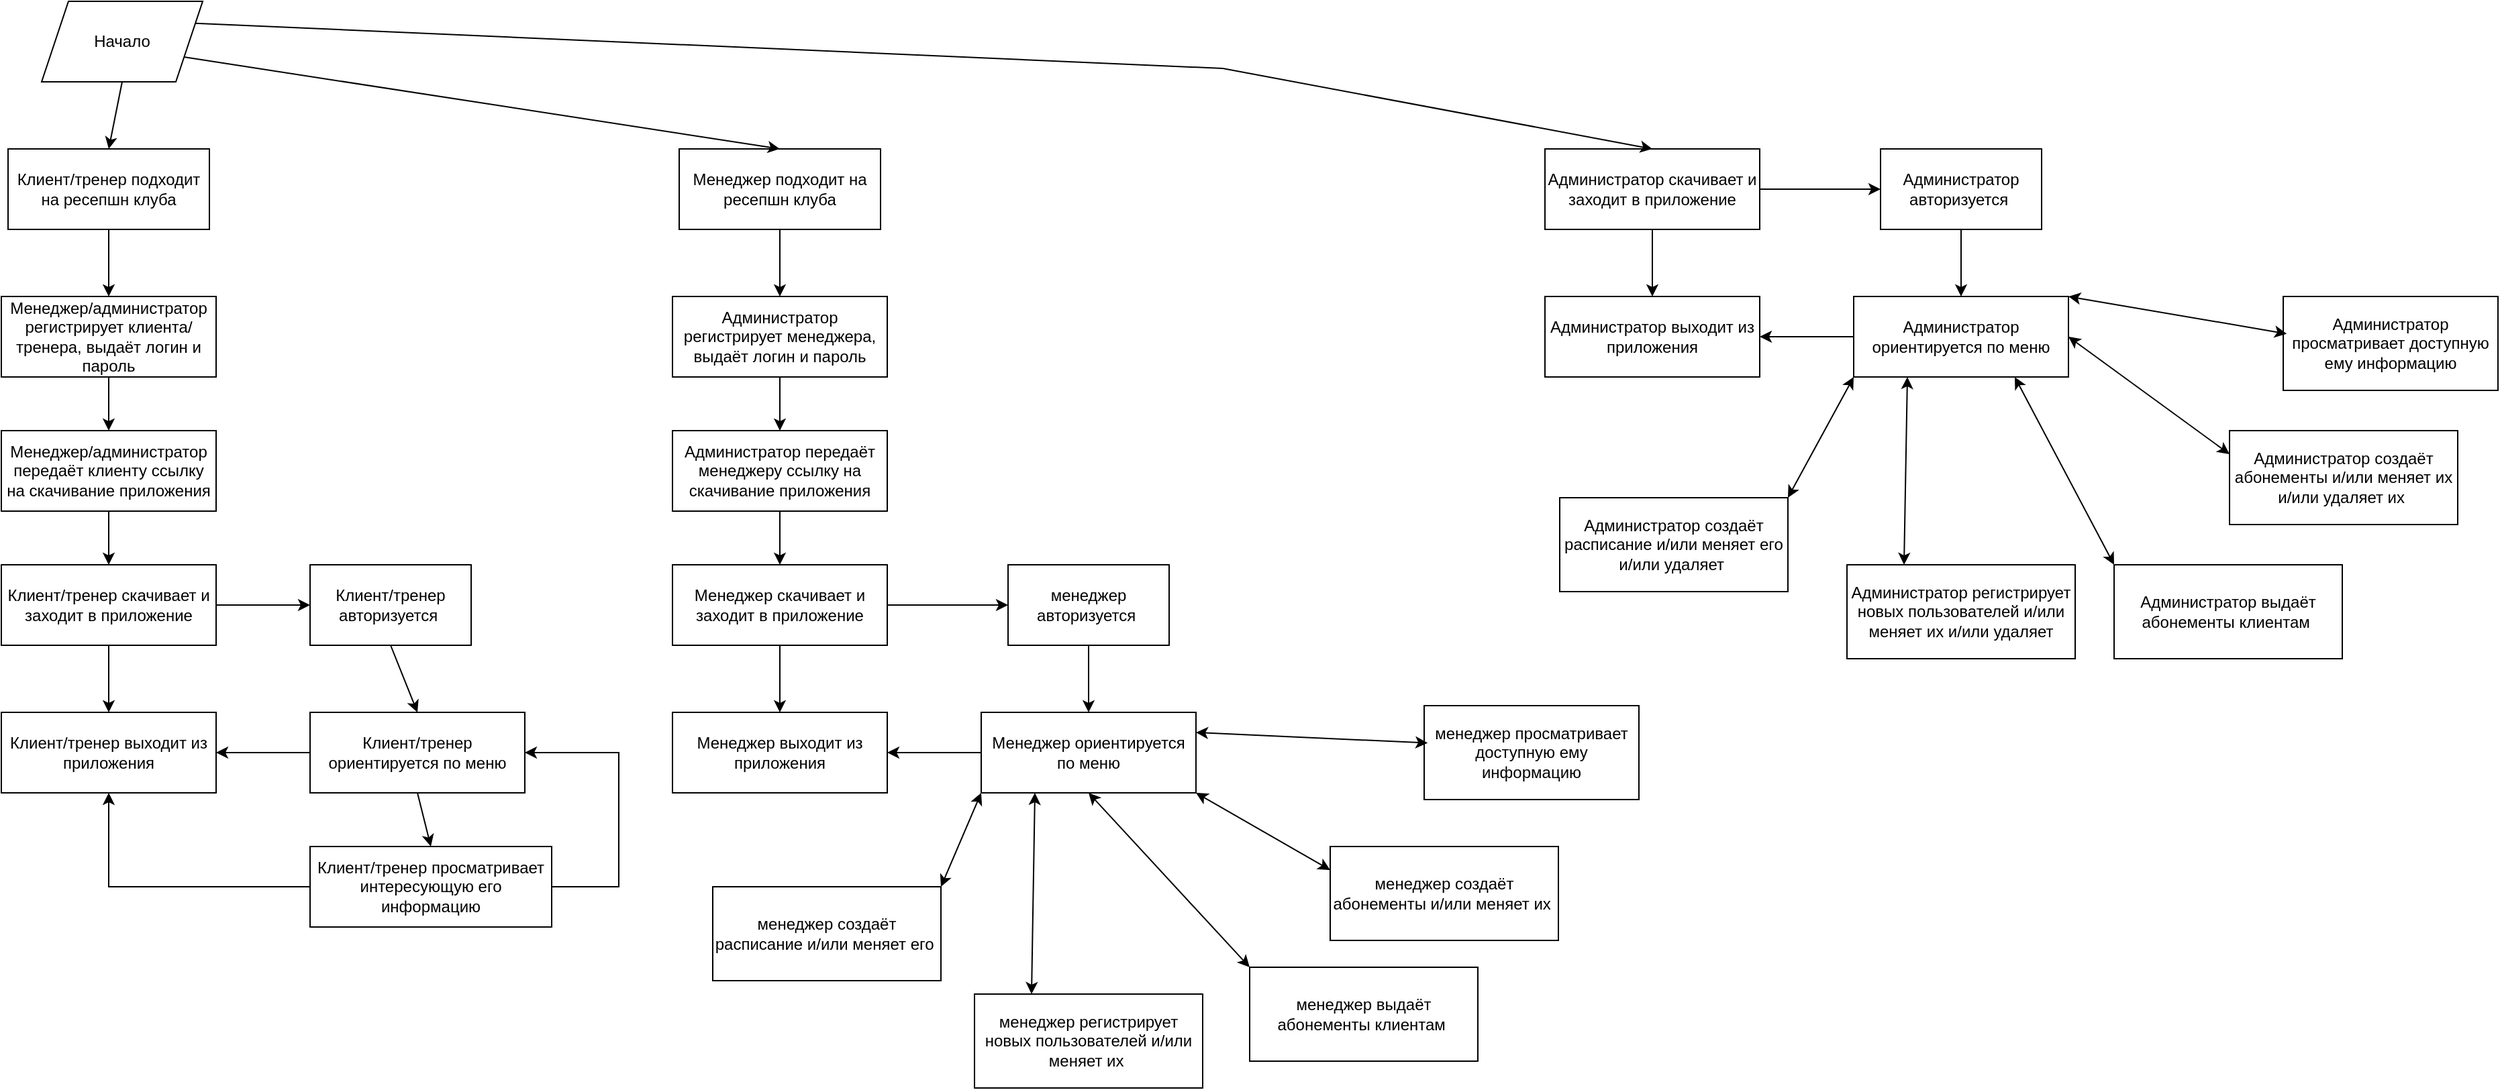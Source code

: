 <mxfile version="24.4.2" type="device">
  <diagram name="Страница — 1" id="6vpdMZsR8KLaDUqBTx1H">
    <mxGraphModel dx="1719" dy="713" grid="1" gridSize="10" guides="1" tooltips="1" connect="1" arrows="1" fold="1" page="1" pageScale="1" pageWidth="827" pageHeight="1169" math="0" shadow="0">
      <root>
        <mxCell id="0" />
        <mxCell id="1" parent="0" />
        <mxCell id="xH2N2JOZwai_uObBOcM--1" value="Начало" style="shape=parallelogram;perimeter=parallelogramPerimeter;whiteSpace=wrap;html=1;fixedSize=1;" vertex="1" parent="1">
          <mxGeometry x="110" y="10" width="120" height="60" as="geometry" />
        </mxCell>
        <mxCell id="xH2N2JOZwai_uObBOcM--2" value="Клиент/тренер подходит на ресепшн клуба" style="whiteSpace=wrap;html=1;" vertex="1" parent="1">
          <mxGeometry x="85" y="120" width="150" height="60" as="geometry" />
        </mxCell>
        <mxCell id="xH2N2JOZwai_uObBOcM--3" value="Менеджер/администратор регистрирует клиента/тренера, выдаёт логин и пароль" style="rounded=0;whiteSpace=wrap;html=1;" vertex="1" parent="1">
          <mxGeometry x="80" y="230" width="160" height="60" as="geometry" />
        </mxCell>
        <mxCell id="xH2N2JOZwai_uObBOcM--4" value="Менеджер/администратор передаёт клиенту ссылку на скачивание приложения" style="rounded=0;whiteSpace=wrap;html=1;" vertex="1" parent="1">
          <mxGeometry x="80" y="330" width="160" height="60" as="geometry" />
        </mxCell>
        <mxCell id="xH2N2JOZwai_uObBOcM--5" value="Клиент/тренер скачивает и заходит в приложение" style="rounded=0;whiteSpace=wrap;html=1;" vertex="1" parent="1">
          <mxGeometry x="80" y="430" width="160" height="60" as="geometry" />
        </mxCell>
        <mxCell id="xH2N2JOZwai_uObBOcM--6" value="Клиент/тренер авторизуется&amp;nbsp;" style="rounded=0;whiteSpace=wrap;html=1;" vertex="1" parent="1">
          <mxGeometry x="310" y="430" width="120" height="60" as="geometry" />
        </mxCell>
        <mxCell id="xH2N2JOZwai_uObBOcM--7" value="Клиент/тренер выходит из приложения" style="rounded=0;whiteSpace=wrap;html=1;" vertex="1" parent="1">
          <mxGeometry x="80" y="540" width="160" height="60" as="geometry" />
        </mxCell>
        <mxCell id="xH2N2JOZwai_uObBOcM--8" value="Клиент/тренер ориентируется по меню" style="rounded=0;whiteSpace=wrap;html=1;" vertex="1" parent="1">
          <mxGeometry x="310" y="540" width="160" height="60" as="geometry" />
        </mxCell>
        <mxCell id="xH2N2JOZwai_uObBOcM--9" value="Клиент/тренер просматривает интересующую его информацию" style="rounded=0;whiteSpace=wrap;html=1;" vertex="1" parent="1">
          <mxGeometry x="310" y="640" width="180" height="60" as="geometry" />
        </mxCell>
        <mxCell id="xH2N2JOZwai_uObBOcM--10" value="" style="endArrow=classic;html=1;rounded=0;exitX=0.5;exitY=1;exitDx=0;exitDy=0;entryX=0.5;entryY=0;entryDx=0;entryDy=0;" edge="1" parent="1" source="xH2N2JOZwai_uObBOcM--4" target="xH2N2JOZwai_uObBOcM--5">
          <mxGeometry width="50" height="50" relative="1" as="geometry">
            <mxPoint x="270" y="430" as="sourcePoint" />
            <mxPoint x="320" y="380" as="targetPoint" />
          </mxGeometry>
        </mxCell>
        <mxCell id="xH2N2JOZwai_uObBOcM--11" value="" style="endArrow=classic;html=1;rounded=0;exitX=0.5;exitY=1;exitDx=0;exitDy=0;entryX=0.5;entryY=0;entryDx=0;entryDy=0;" edge="1" parent="1" source="xH2N2JOZwai_uObBOcM--5" target="xH2N2JOZwai_uObBOcM--7">
          <mxGeometry width="50" height="50" relative="1" as="geometry">
            <mxPoint x="170" y="400" as="sourcePoint" />
            <mxPoint x="170" y="440" as="targetPoint" />
          </mxGeometry>
        </mxCell>
        <mxCell id="xH2N2JOZwai_uObBOcM--13" value="" style="endArrow=classic;html=1;rounded=0;exitX=0.5;exitY=1;exitDx=0;exitDy=0;entryX=0.5;entryY=0;entryDx=0;entryDy=0;" edge="1" parent="1" source="xH2N2JOZwai_uObBOcM--3" target="xH2N2JOZwai_uObBOcM--4">
          <mxGeometry width="50" height="50" relative="1" as="geometry">
            <mxPoint x="290" y="280" as="sourcePoint" />
            <mxPoint x="290" y="330" as="targetPoint" />
          </mxGeometry>
        </mxCell>
        <mxCell id="xH2N2JOZwai_uObBOcM--15" value="" style="endArrow=classic;html=1;rounded=0;exitX=0.5;exitY=1;exitDx=0;exitDy=0;entryX=0.5;entryY=0;entryDx=0;entryDy=0;" edge="1" parent="1" source="xH2N2JOZwai_uObBOcM--2" target="xH2N2JOZwai_uObBOcM--3">
          <mxGeometry width="50" height="50" relative="1" as="geometry">
            <mxPoint x="170" y="300" as="sourcePoint" />
            <mxPoint x="170" y="340" as="targetPoint" />
          </mxGeometry>
        </mxCell>
        <mxCell id="xH2N2JOZwai_uObBOcM--16" value="" style="endArrow=classic;html=1;rounded=0;exitX=1;exitY=0.5;exitDx=0;exitDy=0;entryX=0;entryY=0.5;entryDx=0;entryDy=0;" edge="1" parent="1" source="xH2N2JOZwai_uObBOcM--5" target="xH2N2JOZwai_uObBOcM--6">
          <mxGeometry width="50" height="50" relative="1" as="geometry">
            <mxPoint x="170" y="500" as="sourcePoint" />
            <mxPoint x="170" y="550" as="targetPoint" />
          </mxGeometry>
        </mxCell>
        <mxCell id="xH2N2JOZwai_uObBOcM--17" value="" style="endArrow=classic;html=1;rounded=0;exitX=0.5;exitY=1;exitDx=0;exitDy=0;entryX=0.5;entryY=0;entryDx=0;entryDy=0;" edge="1" parent="1" source="xH2N2JOZwai_uObBOcM--6" target="xH2N2JOZwai_uObBOcM--8">
          <mxGeometry width="50" height="50" relative="1" as="geometry">
            <mxPoint x="250" y="470" as="sourcePoint" />
            <mxPoint x="320" y="470" as="targetPoint" />
          </mxGeometry>
        </mxCell>
        <mxCell id="xH2N2JOZwai_uObBOcM--18" value="" style="endArrow=classic;html=1;rounded=0;exitX=0;exitY=0.5;exitDx=0;exitDy=0;entryX=1;entryY=0.5;entryDx=0;entryDy=0;" edge="1" parent="1" source="xH2N2JOZwai_uObBOcM--8" target="xH2N2JOZwai_uObBOcM--7">
          <mxGeometry width="50" height="50" relative="1" as="geometry">
            <mxPoint x="380" y="500" as="sourcePoint" />
            <mxPoint x="400" y="550" as="targetPoint" />
          </mxGeometry>
        </mxCell>
        <mxCell id="xH2N2JOZwai_uObBOcM--19" value="" style="endArrow=classic;html=1;rounded=0;exitX=0;exitY=0.5;exitDx=0;exitDy=0;entryX=0.5;entryY=1;entryDx=0;entryDy=0;" edge="1" parent="1" source="xH2N2JOZwai_uObBOcM--9" target="xH2N2JOZwai_uObBOcM--7">
          <mxGeometry width="50" height="50" relative="1" as="geometry">
            <mxPoint x="320" y="580" as="sourcePoint" />
            <mxPoint x="250" y="580" as="targetPoint" />
            <Array as="points">
              <mxPoint x="160" y="670" />
            </Array>
          </mxGeometry>
        </mxCell>
        <mxCell id="xH2N2JOZwai_uObBOcM--20" value="" style="endArrow=classic;html=1;rounded=0;exitX=0.5;exitY=1;exitDx=0;exitDy=0;entryX=0.5;entryY=0;entryDx=0;entryDy=0;" edge="1" parent="1" source="xH2N2JOZwai_uObBOcM--8" target="xH2N2JOZwai_uObBOcM--9">
          <mxGeometry width="50" height="50" relative="1" as="geometry">
            <mxPoint x="380" y="500" as="sourcePoint" />
            <mxPoint x="400" y="550" as="targetPoint" />
          </mxGeometry>
        </mxCell>
        <mxCell id="xH2N2JOZwai_uObBOcM--21" value="" style="endArrow=classic;html=1;rounded=0;exitX=1;exitY=0.5;exitDx=0;exitDy=0;entryX=1;entryY=0.5;entryDx=0;entryDy=0;" edge="1" parent="1" source="xH2N2JOZwai_uObBOcM--9" target="xH2N2JOZwai_uObBOcM--8">
          <mxGeometry width="50" height="50" relative="1" as="geometry">
            <mxPoint x="400" y="610" as="sourcePoint" />
            <mxPoint x="400" y="650" as="targetPoint" />
            <Array as="points">
              <mxPoint x="540" y="670" />
              <mxPoint x="540" y="570" />
            </Array>
          </mxGeometry>
        </mxCell>
        <mxCell id="xH2N2JOZwai_uObBOcM--22" value="" style="endArrow=classic;html=1;rounded=0;exitX=0.5;exitY=1;exitDx=0;exitDy=0;entryX=0.5;entryY=0;entryDx=0;entryDy=0;" edge="1" parent="1" source="xH2N2JOZwai_uObBOcM--1" target="xH2N2JOZwai_uObBOcM--2">
          <mxGeometry width="50" height="50" relative="1" as="geometry">
            <mxPoint x="170" y="190" as="sourcePoint" />
            <mxPoint x="170" y="240" as="targetPoint" />
          </mxGeometry>
        </mxCell>
        <mxCell id="xH2N2JOZwai_uObBOcM--43" value="Менеджер подходит на ресепшн клуба" style="whiteSpace=wrap;html=1;" vertex="1" parent="1">
          <mxGeometry x="585" y="120" width="150" height="60" as="geometry" />
        </mxCell>
        <mxCell id="xH2N2JOZwai_uObBOcM--44" value="Администратор регистрирует менеджера, выдаёт логин и пароль" style="rounded=0;whiteSpace=wrap;html=1;" vertex="1" parent="1">
          <mxGeometry x="580" y="230" width="160" height="60" as="geometry" />
        </mxCell>
        <mxCell id="xH2N2JOZwai_uObBOcM--45" value="Администратор передаёт менеджеру ссылку на скачивание приложения" style="rounded=0;whiteSpace=wrap;html=1;" vertex="1" parent="1">
          <mxGeometry x="580" y="330" width="160" height="60" as="geometry" />
        </mxCell>
        <mxCell id="xH2N2JOZwai_uObBOcM--46" value="Менеджер скачивает и заходит в приложение" style="rounded=0;whiteSpace=wrap;html=1;" vertex="1" parent="1">
          <mxGeometry x="580" y="430" width="160" height="60" as="geometry" />
        </mxCell>
        <mxCell id="xH2N2JOZwai_uObBOcM--47" value="менеджер авторизуется&amp;nbsp;" style="rounded=0;whiteSpace=wrap;html=1;" vertex="1" parent="1">
          <mxGeometry x="830" y="430" width="120" height="60" as="geometry" />
        </mxCell>
        <mxCell id="xH2N2JOZwai_uObBOcM--48" value="Менеджер выходит из приложения" style="rounded=0;whiteSpace=wrap;html=1;" vertex="1" parent="1">
          <mxGeometry x="580" y="540" width="160" height="60" as="geometry" />
        </mxCell>
        <mxCell id="xH2N2JOZwai_uObBOcM--49" value="" style="endArrow=classic;html=1;rounded=0;exitX=0.5;exitY=1;exitDx=0;exitDy=0;entryX=0.5;entryY=0;entryDx=0;entryDy=0;" edge="1" parent="1" source="xH2N2JOZwai_uObBOcM--45" target="xH2N2JOZwai_uObBOcM--46">
          <mxGeometry width="50" height="50" relative="1" as="geometry">
            <mxPoint x="770" y="430" as="sourcePoint" />
            <mxPoint x="820" y="380" as="targetPoint" />
          </mxGeometry>
        </mxCell>
        <mxCell id="xH2N2JOZwai_uObBOcM--50" value="" style="endArrow=classic;html=1;rounded=0;exitX=0.5;exitY=1;exitDx=0;exitDy=0;entryX=0.5;entryY=0;entryDx=0;entryDy=0;" edge="1" parent="1" source="xH2N2JOZwai_uObBOcM--46" target="xH2N2JOZwai_uObBOcM--48">
          <mxGeometry width="50" height="50" relative="1" as="geometry">
            <mxPoint x="670" y="400" as="sourcePoint" />
            <mxPoint x="670" y="440" as="targetPoint" />
          </mxGeometry>
        </mxCell>
        <mxCell id="xH2N2JOZwai_uObBOcM--51" value="" style="endArrow=classic;html=1;rounded=0;exitX=0.5;exitY=1;exitDx=0;exitDy=0;entryX=0.5;entryY=0;entryDx=0;entryDy=0;" edge="1" parent="1" source="xH2N2JOZwai_uObBOcM--44" target="xH2N2JOZwai_uObBOcM--45">
          <mxGeometry width="50" height="50" relative="1" as="geometry">
            <mxPoint x="790" y="280" as="sourcePoint" />
            <mxPoint x="790" y="330" as="targetPoint" />
          </mxGeometry>
        </mxCell>
        <mxCell id="xH2N2JOZwai_uObBOcM--52" value="" style="endArrow=classic;html=1;rounded=0;exitX=0.5;exitY=1;exitDx=0;exitDy=0;entryX=0.5;entryY=0;entryDx=0;entryDy=0;" edge="1" parent="1" source="xH2N2JOZwai_uObBOcM--43" target="xH2N2JOZwai_uObBOcM--44">
          <mxGeometry width="50" height="50" relative="1" as="geometry">
            <mxPoint x="670" y="300" as="sourcePoint" />
            <mxPoint x="670" y="340" as="targetPoint" />
          </mxGeometry>
        </mxCell>
        <mxCell id="xH2N2JOZwai_uObBOcM--53" value="" style="endArrow=classic;html=1;rounded=0;exitX=1;exitY=0.5;exitDx=0;exitDy=0;entryX=0;entryY=0.5;entryDx=0;entryDy=0;" edge="1" parent="1" source="xH2N2JOZwai_uObBOcM--46" target="xH2N2JOZwai_uObBOcM--47">
          <mxGeometry width="50" height="50" relative="1" as="geometry">
            <mxPoint x="670" y="500" as="sourcePoint" />
            <mxPoint x="670" y="550" as="targetPoint" />
          </mxGeometry>
        </mxCell>
        <mxCell id="xH2N2JOZwai_uObBOcM--54" value="" style="endArrow=classic;html=1;rounded=0;exitX=0.5;exitY=1;exitDx=0;exitDy=0;entryX=0.5;entryY=0;entryDx=0;entryDy=0;" edge="1" parent="1" source="xH2N2JOZwai_uObBOcM--47">
          <mxGeometry width="50" height="50" relative="1" as="geometry">
            <mxPoint x="750" y="470" as="sourcePoint" />
            <mxPoint x="890" y="540" as="targetPoint" />
          </mxGeometry>
        </mxCell>
        <mxCell id="xH2N2JOZwai_uObBOcM--55" value="" style="endArrow=classic;html=1;rounded=0;exitX=0;exitY=0.5;exitDx=0;exitDy=0;entryX=1;entryY=0.5;entryDx=0;entryDy=0;" edge="1" parent="1" target="xH2N2JOZwai_uObBOcM--48">
          <mxGeometry width="50" height="50" relative="1" as="geometry">
            <mxPoint x="810" y="570" as="sourcePoint" />
            <mxPoint x="900" y="550" as="targetPoint" />
          </mxGeometry>
        </mxCell>
        <mxCell id="xH2N2JOZwai_uObBOcM--56" value="" style="endArrow=classic;html=1;rounded=0;exitX=1;exitY=0.75;exitDx=0;exitDy=0;entryX=0.5;entryY=0;entryDx=0;entryDy=0;" edge="1" parent="1" source="xH2N2JOZwai_uObBOcM--1" target="xH2N2JOZwai_uObBOcM--43">
          <mxGeometry width="50" height="50" relative="1" as="geometry">
            <mxPoint x="180" y="80" as="sourcePoint" />
            <mxPoint x="170" y="130" as="targetPoint" />
          </mxGeometry>
        </mxCell>
        <mxCell id="xH2N2JOZwai_uObBOcM--57" value="Менеджер ориентируется по меню" style="rounded=0;whiteSpace=wrap;html=1;" vertex="1" parent="1">
          <mxGeometry x="810" y="540" width="160" height="60" as="geometry" />
        </mxCell>
        <mxCell id="xH2N2JOZwai_uObBOcM--58" value="менеджер регистрирует новых пользователей и/или меняет их&amp;nbsp;" style="rounded=0;whiteSpace=wrap;html=1;" vertex="1" parent="1">
          <mxGeometry x="805" y="750" width="170" height="70" as="geometry" />
        </mxCell>
        <mxCell id="xH2N2JOZwai_uObBOcM--59" value="менеджер просматривает доступную ему информацию" style="rounded=0;whiteSpace=wrap;html=1;" vertex="1" parent="1">
          <mxGeometry x="1140" y="535" width="160" height="70" as="geometry" />
        </mxCell>
        <mxCell id="xH2N2JOZwai_uObBOcM--65" value="Администратор скачивает и заходит в приложение" style="rounded=0;whiteSpace=wrap;html=1;" vertex="1" parent="1">
          <mxGeometry x="1230" y="120" width="160" height="60" as="geometry" />
        </mxCell>
        <mxCell id="xH2N2JOZwai_uObBOcM--66" value="Администратор авторизуется&amp;nbsp;" style="rounded=0;whiteSpace=wrap;html=1;" vertex="1" parent="1">
          <mxGeometry x="1480" y="120" width="120" height="60" as="geometry" />
        </mxCell>
        <mxCell id="xH2N2JOZwai_uObBOcM--67" value="Администратор выходит из приложения" style="rounded=0;whiteSpace=wrap;html=1;" vertex="1" parent="1">
          <mxGeometry x="1230" y="230" width="160" height="60" as="geometry" />
        </mxCell>
        <mxCell id="xH2N2JOZwai_uObBOcM--68" value="" style="endArrow=classic;html=1;rounded=0;exitX=0.5;exitY=1;exitDx=0;exitDy=0;entryX=0.5;entryY=0;entryDx=0;entryDy=0;" edge="1" parent="1" source="xH2N2JOZwai_uObBOcM--65" target="xH2N2JOZwai_uObBOcM--67">
          <mxGeometry width="50" height="50" relative="1" as="geometry">
            <mxPoint x="1320" y="90" as="sourcePoint" />
            <mxPoint x="1320" y="130" as="targetPoint" />
          </mxGeometry>
        </mxCell>
        <mxCell id="xH2N2JOZwai_uObBOcM--69" value="" style="endArrow=classic;html=1;rounded=0;exitX=1;exitY=0.5;exitDx=0;exitDy=0;entryX=0;entryY=0.5;entryDx=0;entryDy=0;" edge="1" parent="1" source="xH2N2JOZwai_uObBOcM--65" target="xH2N2JOZwai_uObBOcM--66">
          <mxGeometry width="50" height="50" relative="1" as="geometry">
            <mxPoint x="1320" y="190" as="sourcePoint" />
            <mxPoint x="1320" y="240" as="targetPoint" />
          </mxGeometry>
        </mxCell>
        <mxCell id="xH2N2JOZwai_uObBOcM--70" value="" style="endArrow=classic;html=1;rounded=0;exitX=0.5;exitY=1;exitDx=0;exitDy=0;entryX=0.5;entryY=0;entryDx=0;entryDy=0;" edge="1" parent="1" source="xH2N2JOZwai_uObBOcM--66">
          <mxGeometry width="50" height="50" relative="1" as="geometry">
            <mxPoint x="1400" y="160" as="sourcePoint" />
            <mxPoint x="1540" y="230" as="targetPoint" />
          </mxGeometry>
        </mxCell>
        <mxCell id="xH2N2JOZwai_uObBOcM--71" value="" style="endArrow=classic;html=1;rounded=0;exitX=0;exitY=0.5;exitDx=0;exitDy=0;entryX=1;entryY=0.5;entryDx=0;entryDy=0;" edge="1" parent="1" target="xH2N2JOZwai_uObBOcM--67">
          <mxGeometry width="50" height="50" relative="1" as="geometry">
            <mxPoint x="1460" y="260" as="sourcePoint" />
            <mxPoint x="1550" y="240" as="targetPoint" />
          </mxGeometry>
        </mxCell>
        <mxCell id="xH2N2JOZwai_uObBOcM--72" value="Администратор ориентируется по меню" style="rounded=0;whiteSpace=wrap;html=1;" vertex="1" parent="1">
          <mxGeometry x="1460" y="230" width="160" height="60" as="geometry" />
        </mxCell>
        <mxCell id="xH2N2JOZwai_uObBOcM--79" value="" style="endArrow=classic;html=1;rounded=0;exitX=1;exitY=0.25;exitDx=0;exitDy=0;entryX=0.5;entryY=0;entryDx=0;entryDy=0;" edge="1" parent="1" source="xH2N2JOZwai_uObBOcM--1" target="xH2N2JOZwai_uObBOcM--65">
          <mxGeometry width="50" height="50" relative="1" as="geometry">
            <mxPoint x="226" y="62" as="sourcePoint" />
            <mxPoint x="670" y="130" as="targetPoint" />
            <Array as="points">
              <mxPoint x="990" y="60" />
            </Array>
          </mxGeometry>
        </mxCell>
        <mxCell id="xH2N2JOZwai_uObBOcM--80" value="менеджер создаёт расписание и/или меняет его&amp;nbsp;" style="rounded=0;whiteSpace=wrap;html=1;" vertex="1" parent="1">
          <mxGeometry x="610" y="670" width="170" height="70" as="geometry" />
        </mxCell>
        <mxCell id="xH2N2JOZwai_uObBOcM--83" value="менеджер создаёт абонементы и/или меняет их&amp;nbsp;" style="rounded=0;whiteSpace=wrap;html=1;" vertex="1" parent="1">
          <mxGeometry x="1070" y="640" width="170" height="70" as="geometry" />
        </mxCell>
        <mxCell id="xH2N2JOZwai_uObBOcM--86" value="менеджер выдаёт абонементы клиентам&amp;nbsp;" style="rounded=0;whiteSpace=wrap;html=1;" vertex="1" parent="1">
          <mxGeometry x="1010" y="730" width="170" height="70" as="geometry" />
        </mxCell>
        <mxCell id="xH2N2JOZwai_uObBOcM--89" value="" style="endArrow=classic;startArrow=classic;html=1;rounded=0;entryX=0;entryY=1;entryDx=0;entryDy=0;exitX=1;exitY=0;exitDx=0;exitDy=0;" edge="1" parent="1" source="xH2N2JOZwai_uObBOcM--80" target="xH2N2JOZwai_uObBOcM--57">
          <mxGeometry width="50" height="50" relative="1" as="geometry">
            <mxPoint x="810" y="680" as="sourcePoint" />
            <mxPoint x="860" y="630" as="targetPoint" />
          </mxGeometry>
        </mxCell>
        <mxCell id="xH2N2JOZwai_uObBOcM--90" value="" style="endArrow=classic;startArrow=classic;html=1;rounded=0;entryX=0.25;entryY=1;entryDx=0;entryDy=0;exitX=0.25;exitY=0;exitDx=0;exitDy=0;" edge="1" parent="1" source="xH2N2JOZwai_uObBOcM--58" target="xH2N2JOZwai_uObBOcM--57">
          <mxGeometry width="50" height="50" relative="1" as="geometry">
            <mxPoint x="790" y="680" as="sourcePoint" />
            <mxPoint x="820" y="610" as="targetPoint" />
          </mxGeometry>
        </mxCell>
        <mxCell id="xH2N2JOZwai_uObBOcM--91" value="" style="endArrow=classic;startArrow=classic;html=1;rounded=0;entryX=0.5;entryY=1;entryDx=0;entryDy=0;exitX=0;exitY=0;exitDx=0;exitDy=0;" edge="1" parent="1" source="xH2N2JOZwai_uObBOcM--86" target="xH2N2JOZwai_uObBOcM--57">
          <mxGeometry width="50" height="50" relative="1" as="geometry">
            <mxPoint x="858" y="760" as="sourcePoint" />
            <mxPoint x="860" y="610" as="targetPoint" />
          </mxGeometry>
        </mxCell>
        <mxCell id="xH2N2JOZwai_uObBOcM--92" value="" style="endArrow=classic;startArrow=classic;html=1;rounded=0;entryX=1;entryY=1;entryDx=0;entryDy=0;exitX=0;exitY=0.25;exitDx=0;exitDy=0;" edge="1" parent="1" source="xH2N2JOZwai_uObBOcM--83" target="xH2N2JOZwai_uObBOcM--57">
          <mxGeometry width="50" height="50" relative="1" as="geometry">
            <mxPoint x="1020" y="770" as="sourcePoint" />
            <mxPoint x="900" y="610" as="targetPoint" />
          </mxGeometry>
        </mxCell>
        <mxCell id="xH2N2JOZwai_uObBOcM--94" value="" style="endArrow=classic;startArrow=classic;html=1;rounded=0;entryX=1;entryY=0.25;entryDx=0;entryDy=0;exitX=0.016;exitY=0.397;exitDx=0;exitDy=0;exitPerimeter=0;" edge="1" parent="1" source="xH2N2JOZwai_uObBOcM--59" target="xH2N2JOZwai_uObBOcM--57">
          <mxGeometry width="50" height="50" relative="1" as="geometry">
            <mxPoint x="1080" y="668" as="sourcePoint" />
            <mxPoint x="980" y="610" as="targetPoint" />
          </mxGeometry>
        </mxCell>
        <mxCell id="xH2N2JOZwai_uObBOcM--111" value="Администратор регистрирует новых пользователей и/или меняет их и/или удаляет" style="rounded=0;whiteSpace=wrap;html=1;" vertex="1" parent="1">
          <mxGeometry x="1455" y="430" width="170" height="70" as="geometry" />
        </mxCell>
        <mxCell id="xH2N2JOZwai_uObBOcM--112" value="Администратор просматривает доступную ему информацию" style="rounded=0;whiteSpace=wrap;html=1;" vertex="1" parent="1">
          <mxGeometry x="1780" y="230" width="160" height="70" as="geometry" />
        </mxCell>
        <mxCell id="xH2N2JOZwai_uObBOcM--113" value="Администратор создаёт расписание и/или меняет его и/или удаляет&amp;nbsp;" style="rounded=0;whiteSpace=wrap;html=1;" vertex="1" parent="1">
          <mxGeometry x="1241" y="380" width="170" height="70" as="geometry" />
        </mxCell>
        <mxCell id="xH2N2JOZwai_uObBOcM--114" value="Администратор создаёт абонементы и/или меняет их и/или удаляет их&amp;nbsp;" style="rounded=0;whiteSpace=wrap;html=1;" vertex="1" parent="1">
          <mxGeometry x="1740" y="330" width="170" height="70" as="geometry" />
        </mxCell>
        <mxCell id="xH2N2JOZwai_uObBOcM--115" value="Администратор выдаёт абонементы клиентам&amp;nbsp;" style="rounded=0;whiteSpace=wrap;html=1;" vertex="1" parent="1">
          <mxGeometry x="1654" y="430" width="170" height="70" as="geometry" />
        </mxCell>
        <mxCell id="xH2N2JOZwai_uObBOcM--116" value="" style="endArrow=classic;startArrow=classic;html=1;rounded=0;entryX=0;entryY=1;entryDx=0;entryDy=0;exitX=1;exitY=0;exitDx=0;exitDy=0;" edge="1" parent="1" source="xH2N2JOZwai_uObBOcM--113" target="xH2N2JOZwai_uObBOcM--72">
          <mxGeometry width="50" height="50" relative="1" as="geometry">
            <mxPoint x="1460" y="445" as="sourcePoint" />
            <mxPoint x="1460" y="365" as="targetPoint" />
          </mxGeometry>
        </mxCell>
        <mxCell id="xH2N2JOZwai_uObBOcM--117" value="" style="endArrow=classic;startArrow=classic;html=1;rounded=0;entryX=0.25;entryY=1;entryDx=0;entryDy=0;exitX=0.25;exitY=0;exitDx=0;exitDy=0;" edge="1" parent="1" source="xH2N2JOZwai_uObBOcM--111" target="xH2N2JOZwai_uObBOcM--72">
          <mxGeometry width="50" height="50" relative="1" as="geometry">
            <mxPoint x="1440" y="445" as="sourcePoint" />
            <mxPoint x="1500" y="365" as="targetPoint" />
          </mxGeometry>
        </mxCell>
        <mxCell id="xH2N2JOZwai_uObBOcM--118" value="" style="endArrow=classic;startArrow=classic;html=1;rounded=0;entryX=0.75;entryY=1;entryDx=0;entryDy=0;exitX=0;exitY=0;exitDx=0;exitDy=0;" edge="1" parent="1" source="xH2N2JOZwai_uObBOcM--115" target="xH2N2JOZwai_uObBOcM--72">
          <mxGeometry width="50" height="50" relative="1" as="geometry">
            <mxPoint x="1508" y="525" as="sourcePoint" />
            <mxPoint x="1540" y="365" as="targetPoint" />
          </mxGeometry>
        </mxCell>
        <mxCell id="xH2N2JOZwai_uObBOcM--119" value="" style="endArrow=classic;startArrow=classic;html=1;rounded=0;entryX=1;entryY=0.5;entryDx=0;entryDy=0;exitX=0;exitY=0.25;exitDx=0;exitDy=0;" edge="1" parent="1" source="xH2N2JOZwai_uObBOcM--114" target="xH2N2JOZwai_uObBOcM--72">
          <mxGeometry width="50" height="50" relative="1" as="geometry">
            <mxPoint x="1670" y="535" as="sourcePoint" />
            <mxPoint x="1620" y="365" as="targetPoint" />
          </mxGeometry>
        </mxCell>
        <mxCell id="xH2N2JOZwai_uObBOcM--120" value="" style="endArrow=classic;startArrow=classic;html=1;rounded=0;entryX=1;entryY=0;entryDx=0;entryDy=0;exitX=0.016;exitY=0.397;exitDx=0;exitDy=0;exitPerimeter=0;" edge="1" parent="1" source="xH2N2JOZwai_uObBOcM--112" target="xH2N2JOZwai_uObBOcM--72">
          <mxGeometry width="50" height="50" relative="1" as="geometry">
            <mxPoint x="1730" y="433" as="sourcePoint" />
            <mxPoint x="1620" y="320" as="targetPoint" />
          </mxGeometry>
        </mxCell>
      </root>
    </mxGraphModel>
  </diagram>
</mxfile>
